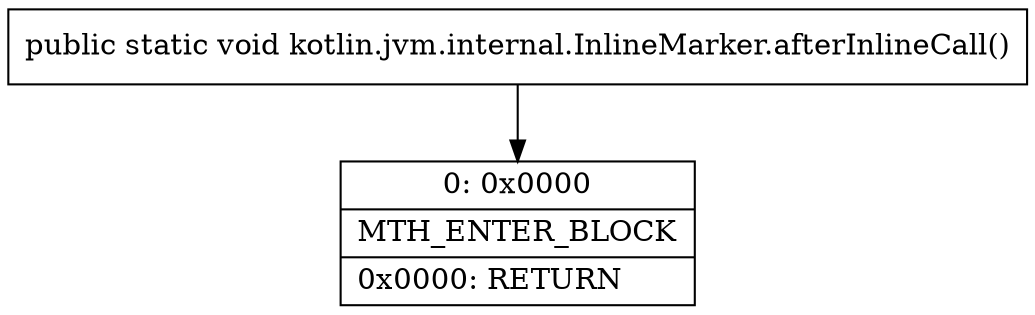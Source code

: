 digraph "CFG forkotlin.jvm.internal.InlineMarker.afterInlineCall()V" {
Node_0 [shape=record,label="{0\:\ 0x0000|MTH_ENTER_BLOCK\l|0x0000: RETURN   \l}"];
MethodNode[shape=record,label="{public static void kotlin.jvm.internal.InlineMarker.afterInlineCall() }"];
MethodNode -> Node_0;
}

